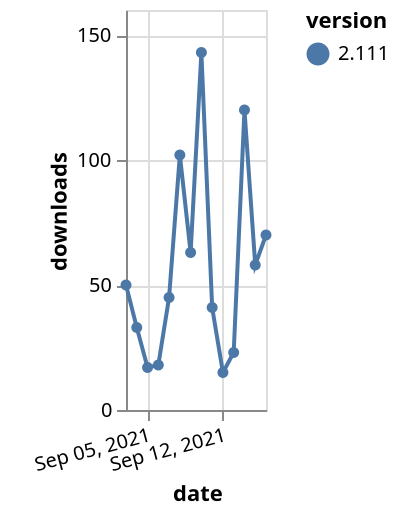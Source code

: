 {"$schema": "https://vega.github.io/schema/vega-lite/v5.json", "description": "A simple bar chart with embedded data.", "data": {"values": [{"date": "2021-09-03", "total": 79413, "delta": 50, "version": "2.111"}, {"date": "2021-09-04", "total": 79446, "delta": 33, "version": "2.111"}, {"date": "2021-09-05", "total": 79463, "delta": 17, "version": "2.111"}, {"date": "2021-09-06", "total": 79481, "delta": 18, "version": "2.111"}, {"date": "2021-09-07", "total": 79526, "delta": 45, "version": "2.111"}, {"date": "2021-09-08", "total": 79628, "delta": 102, "version": "2.111"}, {"date": "2021-09-09", "total": 79691, "delta": 63, "version": "2.111"}, {"date": "2021-09-10", "total": 79834, "delta": 143, "version": "2.111"}, {"date": "2021-09-11", "total": 79875, "delta": 41, "version": "2.111"}, {"date": "2021-09-12", "total": 79890, "delta": 15, "version": "2.111"}, {"date": "2021-09-13", "total": 79913, "delta": 23, "version": "2.111"}, {"date": "2021-09-14", "total": 80033, "delta": 120, "version": "2.111"}, {"date": "2021-09-15", "total": 80091, "delta": 58, "version": "2.111"}, {"date": "2021-09-16", "total": 80161, "delta": 70, "version": "2.111"}]}, "width": "container", "mark": {"type": "line", "point": {"filled": true}}, "encoding": {"x": {"field": "date", "type": "temporal", "timeUnit": "yearmonthdate", "title": "date", "axis": {"labelAngle": -15}}, "y": {"field": "delta", "type": "quantitative", "title": "downloads"}, "color": {"field": "version", "type": "nominal"}, "tooltip": {"field": "delta"}}}